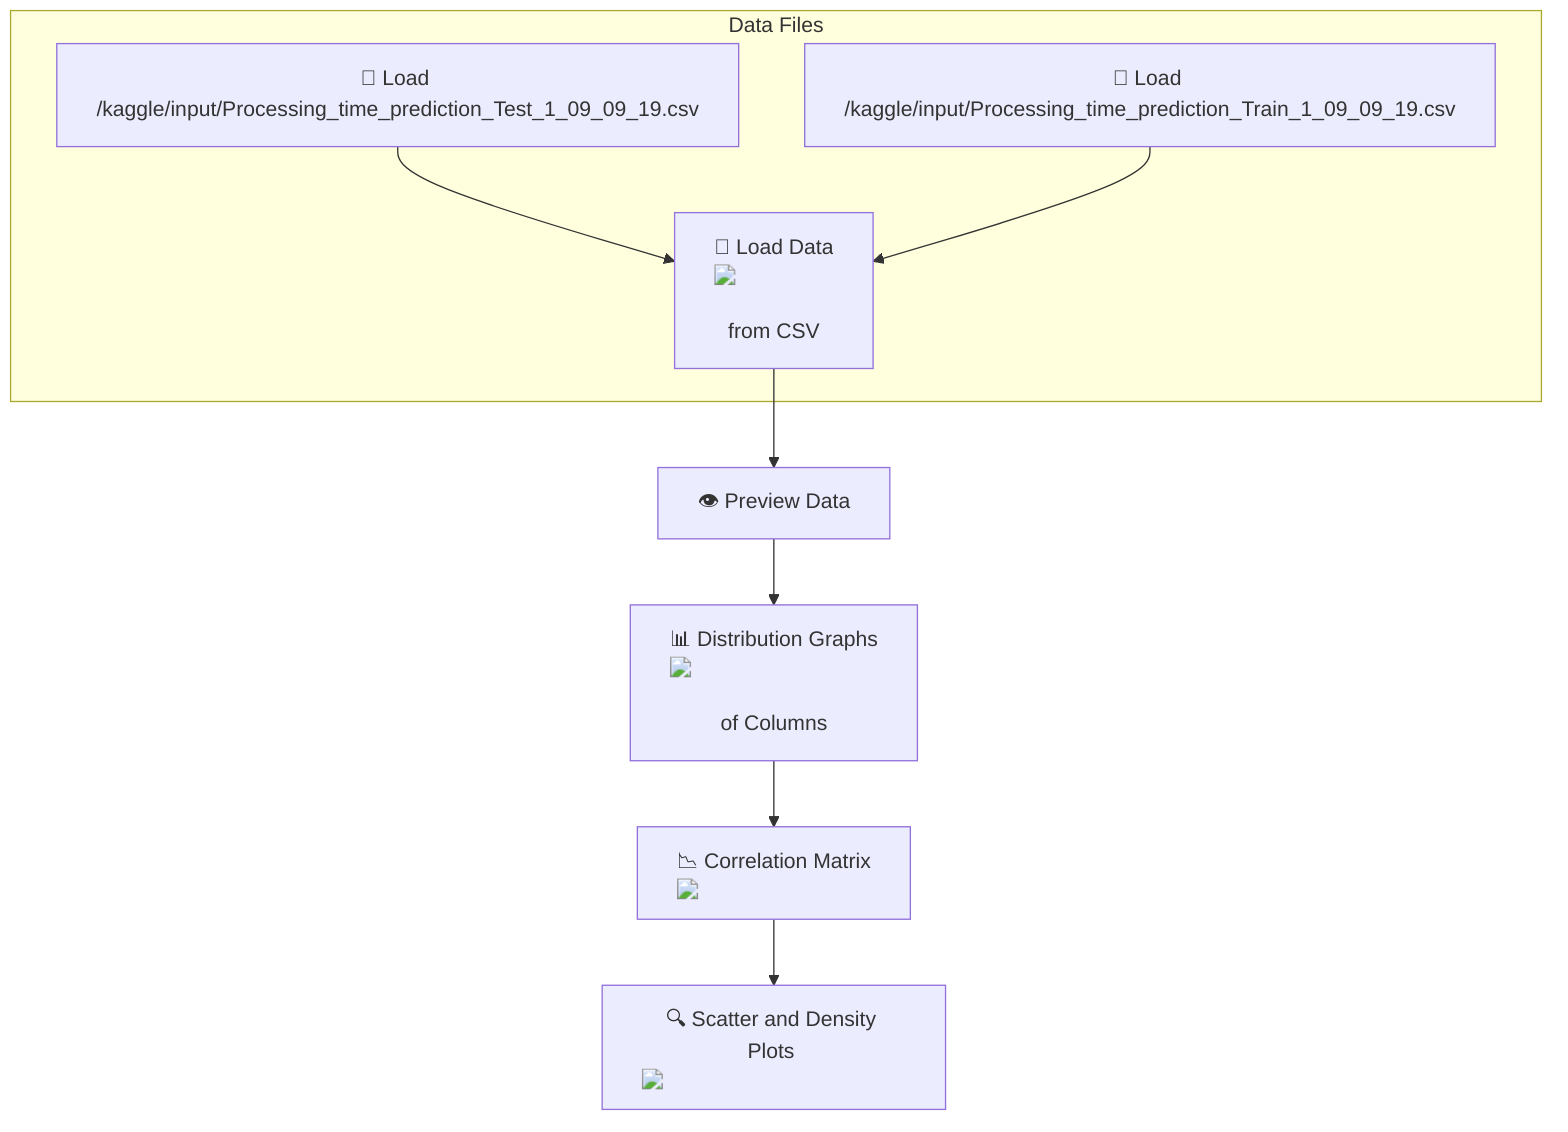 flowchart TD
    A["📂 Load Data <img src='file.svg' /> <br/> from CSV"] --> B["👁️ Preview Data"]
    B --> C["📊 Distribution Graphs <img src='hist_template.svg' /> <br/> of Columns"]
    C --> D["📉 Correlation Matrix <img src='barplot_template.svg' />"]
    D --> E["🔍 Scatter and Density Plots <img src='scatter_plot_template.svg' />"]

    subgraph "Data Files"
        A1["📂 Load /kaggle/input/Processing_time_prediction_Test_1_09_09_19.csv"] --> A
        A2["📂 Load /kaggle/input/Processing_time_prediction_Train_1_09_09_19.csv"] --> A
    end